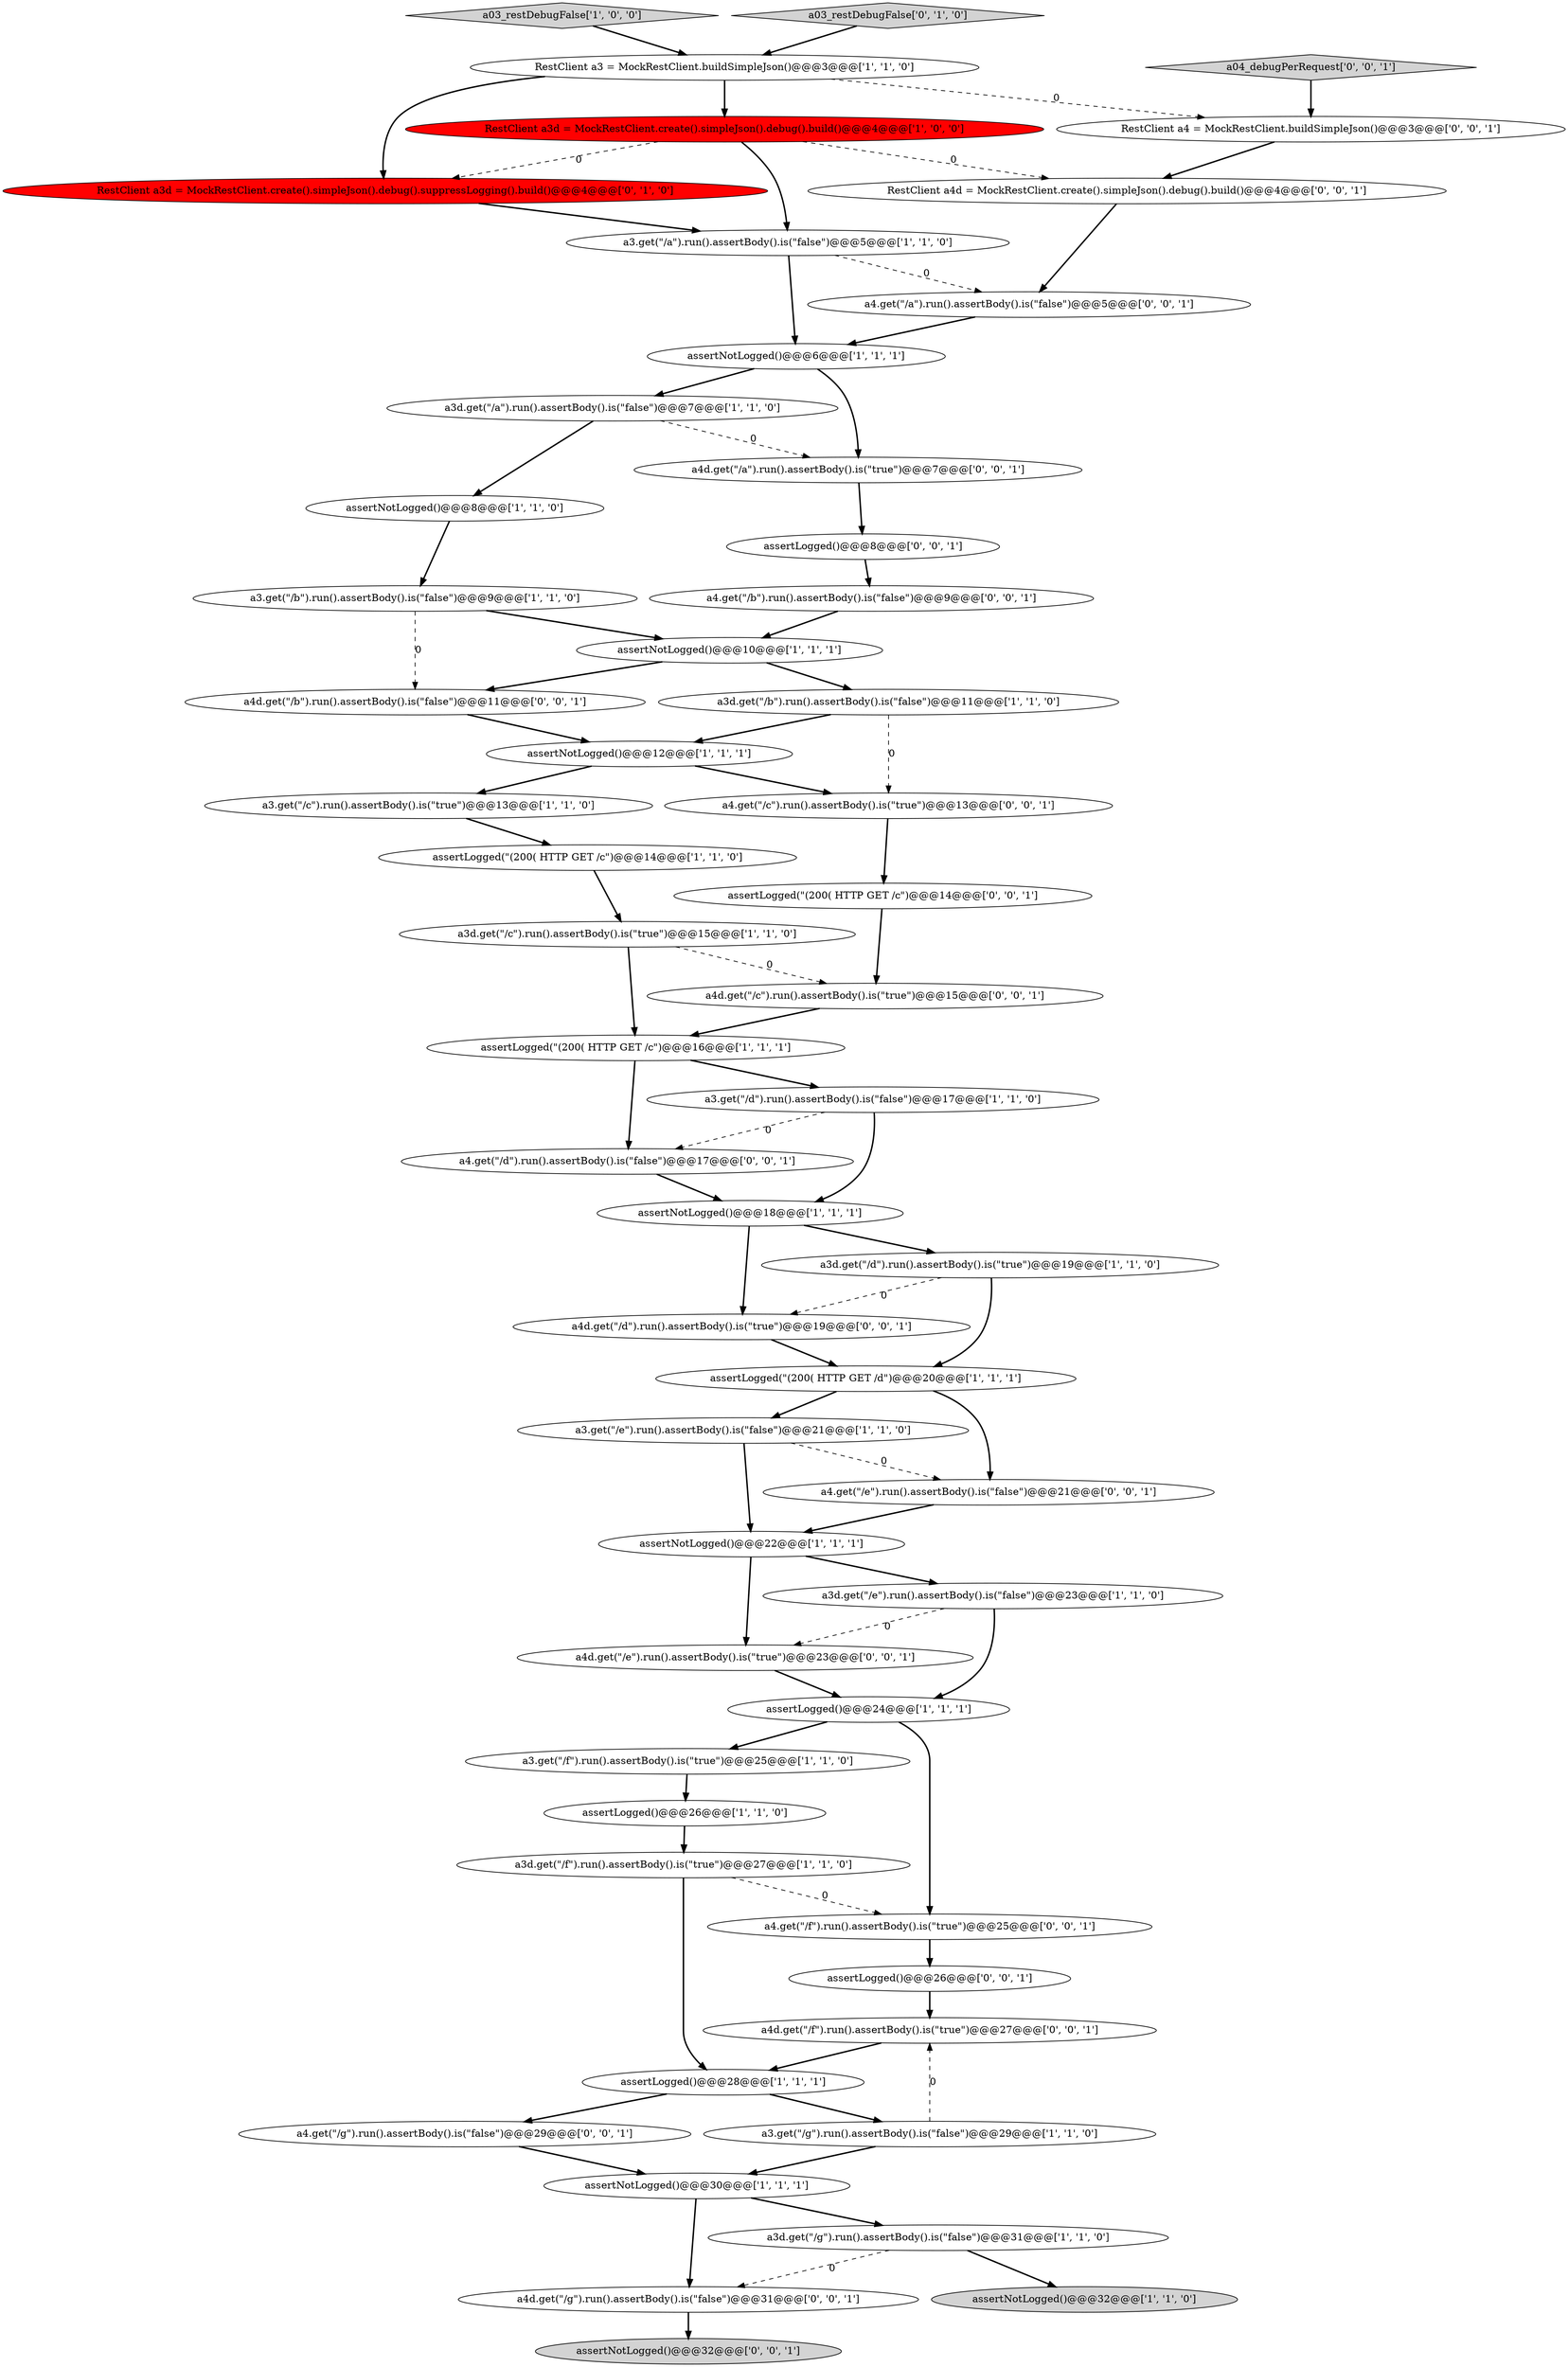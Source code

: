 digraph {
6 [style = filled, label = "a3.get(\"/a\").run().assertBody().is(\"false\")@@@5@@@['1', '1', '0']", fillcolor = white, shape = ellipse image = "AAA0AAABBB1BBB"];
47 [style = filled, label = "a4d.get(\"/f\").run().assertBody().is(\"true\")@@@27@@@['0', '0', '1']", fillcolor = white, shape = ellipse image = "AAA0AAABBB3BBB"];
9 [style = filled, label = "assertLogged()@@@26@@@['1', '1', '0']", fillcolor = white, shape = ellipse image = "AAA0AAABBB1BBB"];
7 [style = filled, label = "a3d.get(\"/c\").run().assertBody().is(\"true\")@@@15@@@['1', '1', '0']", fillcolor = white, shape = ellipse image = "AAA0AAABBB1BBB"];
28 [style = filled, label = "assertNotLogged()@@@18@@@['1', '1', '1']", fillcolor = white, shape = ellipse image = "AAA0AAABBB1BBB"];
51 [style = filled, label = "RestClient a4d = MockRestClient.create().simpleJson().debug().build()@@@4@@@['0', '0', '1']", fillcolor = white, shape = ellipse image = "AAA0AAABBB3BBB"];
36 [style = filled, label = "a4d.get(\"/c\").run().assertBody().is(\"true\")@@@15@@@['0', '0', '1']", fillcolor = white, shape = ellipse image = "AAA0AAABBB3BBB"];
30 [style = filled, label = "assertNotLogged()@@@30@@@['1', '1', '1']", fillcolor = white, shape = ellipse image = "AAA0AAABBB1BBB"];
23 [style = filled, label = "a03_restDebugFalse['1', '0', '0']", fillcolor = lightgray, shape = diamond image = "AAA0AAABBB1BBB"];
34 [style = filled, label = "a4.get(\"/d\").run().assertBody().is(\"false\")@@@17@@@['0', '0', '1']", fillcolor = white, shape = ellipse image = "AAA0AAABBB3BBB"];
35 [style = filled, label = "RestClient a4 = MockRestClient.buildSimpleJson()@@@3@@@['0', '0', '1']", fillcolor = white, shape = ellipse image = "AAA0AAABBB3BBB"];
41 [style = filled, label = "a4d.get(\"/b\").run().assertBody().is(\"false\")@@@11@@@['0', '0', '1']", fillcolor = white, shape = ellipse image = "AAA0AAABBB3BBB"];
11 [style = filled, label = "assertLogged()@@@24@@@['1', '1', '1']", fillcolor = white, shape = ellipse image = "AAA0AAABBB1BBB"];
1 [style = filled, label = "a3.get(\"/c\").run().assertBody().is(\"true\")@@@13@@@['1', '1', '0']", fillcolor = white, shape = ellipse image = "AAA0AAABBB1BBB"];
16 [style = filled, label = "a3.get(\"/f\").run().assertBody().is(\"true\")@@@25@@@['1', '1', '0']", fillcolor = white, shape = ellipse image = "AAA0AAABBB1BBB"];
3 [style = filled, label = "a3.get(\"/g\").run().assertBody().is(\"false\")@@@29@@@['1', '1', '0']", fillcolor = white, shape = ellipse image = "AAA0AAABBB1BBB"];
22 [style = filled, label = "a3d.get(\"/a\").run().assertBody().is(\"false\")@@@7@@@['1', '1', '0']", fillcolor = white, shape = ellipse image = "AAA0AAABBB1BBB"];
46 [style = filled, label = "a4d.get(\"/g\").run().assertBody().is(\"false\")@@@31@@@['0', '0', '1']", fillcolor = white, shape = ellipse image = "AAA0AAABBB3BBB"];
2 [style = filled, label = "assertNotLogged()@@@8@@@['1', '1', '0']", fillcolor = white, shape = ellipse image = "AAA0AAABBB1BBB"];
14 [style = filled, label = "a3.get(\"/e\").run().assertBody().is(\"false\")@@@21@@@['1', '1', '0']", fillcolor = white, shape = ellipse image = "AAA0AAABBB1BBB"];
26 [style = filled, label = "assertLogged(\"(200( HTTP GET /d\")@@@20@@@['1', '1', '1']", fillcolor = white, shape = ellipse image = "AAA0AAABBB1BBB"];
32 [style = filled, label = "RestClient a3d = MockRestClient.create().simpleJson().debug().suppressLogging().build()@@@4@@@['0', '1', '0']", fillcolor = red, shape = ellipse image = "AAA1AAABBB2BBB"];
50 [style = filled, label = "a4.get(\"/f\").run().assertBody().is(\"true\")@@@25@@@['0', '0', '1']", fillcolor = white, shape = ellipse image = "AAA0AAABBB3BBB"];
12 [style = filled, label = "assertLogged()@@@28@@@['1', '1', '1']", fillcolor = white, shape = ellipse image = "AAA0AAABBB1BBB"];
29 [style = filled, label = "assertLogged(\"(200( HTTP GET /c\")@@@14@@@['1', '1', '0']", fillcolor = white, shape = ellipse image = "AAA0AAABBB1BBB"];
5 [style = filled, label = "assertNotLogged()@@@22@@@['1', '1', '1']", fillcolor = white, shape = ellipse image = "AAA0AAABBB1BBB"];
38 [style = filled, label = "a4d.get(\"/a\").run().assertBody().is(\"true\")@@@7@@@['0', '0', '1']", fillcolor = white, shape = ellipse image = "AAA0AAABBB3BBB"];
19 [style = filled, label = "a3.get(\"/d\").run().assertBody().is(\"false\")@@@17@@@['1', '1', '0']", fillcolor = white, shape = ellipse image = "AAA0AAABBB1BBB"];
37 [style = filled, label = "a4d.get(\"/e\").run().assertBody().is(\"true\")@@@23@@@['0', '0', '1']", fillcolor = white, shape = ellipse image = "AAA0AAABBB3BBB"];
42 [style = filled, label = "a4.get(\"/g\").run().assertBody().is(\"false\")@@@29@@@['0', '0', '1']", fillcolor = white, shape = ellipse image = "AAA0AAABBB3BBB"];
4 [style = filled, label = "assertNotLogged()@@@12@@@['1', '1', '1']", fillcolor = white, shape = ellipse image = "AAA0AAABBB1BBB"];
31 [style = filled, label = "a03_restDebugFalse['0', '1', '0']", fillcolor = lightgray, shape = diamond image = "AAA0AAABBB2BBB"];
48 [style = filled, label = "a4.get(\"/a\").run().assertBody().is(\"false\")@@@5@@@['0', '0', '1']", fillcolor = white, shape = ellipse image = "AAA0AAABBB3BBB"];
0 [style = filled, label = "assertNotLogged()@@@6@@@['1', '1', '1']", fillcolor = white, shape = ellipse image = "AAA0AAABBB1BBB"];
44 [style = filled, label = "a4d.get(\"/d\").run().assertBody().is(\"true\")@@@19@@@['0', '0', '1']", fillcolor = white, shape = ellipse image = "AAA0AAABBB3BBB"];
18 [style = filled, label = "assertLogged(\"(200( HTTP GET /c\")@@@16@@@['1', '1', '1']", fillcolor = white, shape = ellipse image = "AAA0AAABBB1BBB"];
39 [style = filled, label = "assertNotLogged()@@@32@@@['0', '0', '1']", fillcolor = lightgray, shape = ellipse image = "AAA0AAABBB3BBB"];
25 [style = filled, label = "assertNotLogged()@@@32@@@['1', '1', '0']", fillcolor = lightgray, shape = ellipse image = "AAA0AAABBB1BBB"];
20 [style = filled, label = "RestClient a3d = MockRestClient.create().simpleJson().debug().build()@@@4@@@['1', '0', '0']", fillcolor = red, shape = ellipse image = "AAA1AAABBB1BBB"];
10 [style = filled, label = "assertNotLogged()@@@10@@@['1', '1', '1']", fillcolor = white, shape = ellipse image = "AAA0AAABBB1BBB"];
45 [style = filled, label = "assertLogged()@@@8@@@['0', '0', '1']", fillcolor = white, shape = ellipse image = "AAA0AAABBB3BBB"];
53 [style = filled, label = "assertLogged()@@@26@@@['0', '0', '1']", fillcolor = white, shape = ellipse image = "AAA0AAABBB3BBB"];
21 [style = filled, label = "RestClient a3 = MockRestClient.buildSimpleJson()@@@3@@@['1', '1', '0']", fillcolor = white, shape = ellipse image = "AAA0AAABBB1BBB"];
17 [style = filled, label = "a3d.get(\"/f\").run().assertBody().is(\"true\")@@@27@@@['1', '1', '0']", fillcolor = white, shape = ellipse image = "AAA0AAABBB1BBB"];
13 [style = filled, label = "a3d.get(\"/g\").run().assertBody().is(\"false\")@@@31@@@['1', '1', '0']", fillcolor = white, shape = ellipse image = "AAA0AAABBB1BBB"];
40 [style = filled, label = "a4.get(\"/c\").run().assertBody().is(\"true\")@@@13@@@['0', '0', '1']", fillcolor = white, shape = ellipse image = "AAA0AAABBB3BBB"];
52 [style = filled, label = "assertLogged(\"(200( HTTP GET /c\")@@@14@@@['0', '0', '1']", fillcolor = white, shape = ellipse image = "AAA0AAABBB3BBB"];
33 [style = filled, label = "a4.get(\"/b\").run().assertBody().is(\"false\")@@@9@@@['0', '0', '1']", fillcolor = white, shape = ellipse image = "AAA0AAABBB3BBB"];
15 [style = filled, label = "a3d.get(\"/b\").run().assertBody().is(\"false\")@@@11@@@['1', '1', '0']", fillcolor = white, shape = ellipse image = "AAA0AAABBB1BBB"];
43 [style = filled, label = "a4.get(\"/e\").run().assertBody().is(\"false\")@@@21@@@['0', '0', '1']", fillcolor = white, shape = ellipse image = "AAA0AAABBB3BBB"];
24 [style = filled, label = "a3d.get(\"/e\").run().assertBody().is(\"false\")@@@23@@@['1', '1', '0']", fillcolor = white, shape = ellipse image = "AAA0AAABBB1BBB"];
27 [style = filled, label = "a3.get(\"/b\").run().assertBody().is(\"false\")@@@9@@@['1', '1', '0']", fillcolor = white, shape = ellipse image = "AAA0AAABBB1BBB"];
49 [style = filled, label = "a04_debugPerRequest['0', '0', '1']", fillcolor = lightgray, shape = diamond image = "AAA0AAABBB3BBB"];
8 [style = filled, label = "a3d.get(\"/d\").run().assertBody().is(\"true\")@@@19@@@['1', '1', '0']", fillcolor = white, shape = ellipse image = "AAA0AAABBB1BBB"];
4->40 [style = bold, label=""];
11->16 [style = bold, label=""];
13->25 [style = bold, label=""];
30->13 [style = bold, label=""];
22->2 [style = bold, label=""];
10->15 [style = bold, label=""];
27->41 [style = dashed, label="0"];
37->11 [style = bold, label=""];
49->35 [style = bold, label=""];
40->52 [style = bold, label=""];
20->51 [style = dashed, label="0"];
17->50 [style = dashed, label="0"];
18->34 [style = bold, label=""];
47->12 [style = bold, label=""];
18->19 [style = bold, label=""];
26->14 [style = bold, label=""];
45->33 [style = bold, label=""];
41->4 [style = bold, label=""];
53->47 [style = bold, label=""];
6->48 [style = dashed, label="0"];
9->17 [style = bold, label=""];
26->43 [style = bold, label=""];
38->45 [style = bold, label=""];
6->0 [style = bold, label=""];
31->21 [style = bold, label=""];
33->10 [style = bold, label=""];
20->6 [style = bold, label=""];
12->42 [style = bold, label=""];
46->39 [style = bold, label=""];
10->41 [style = bold, label=""];
15->40 [style = dashed, label="0"];
32->6 [style = bold, label=""];
48->0 [style = bold, label=""];
0->38 [style = bold, label=""];
13->46 [style = dashed, label="0"];
34->28 [style = bold, label=""];
19->34 [style = dashed, label="0"];
14->43 [style = dashed, label="0"];
24->37 [style = dashed, label="0"];
17->12 [style = bold, label=""];
51->48 [style = bold, label=""];
21->20 [style = bold, label=""];
23->21 [style = bold, label=""];
44->26 [style = bold, label=""];
43->5 [style = bold, label=""];
42->30 [style = bold, label=""];
24->11 [style = bold, label=""];
30->46 [style = bold, label=""];
5->24 [style = bold, label=""];
0->22 [style = bold, label=""];
28->8 [style = bold, label=""];
27->10 [style = bold, label=""];
21->32 [style = bold, label=""];
36->18 [style = bold, label=""];
15->4 [style = bold, label=""];
22->38 [style = dashed, label="0"];
28->44 [style = bold, label=""];
7->18 [style = bold, label=""];
2->27 [style = bold, label=""];
29->7 [style = bold, label=""];
11->50 [style = bold, label=""];
4->1 [style = bold, label=""];
12->3 [style = bold, label=""];
52->36 [style = bold, label=""];
19->28 [style = bold, label=""];
20->32 [style = dashed, label="0"];
21->35 [style = dashed, label="0"];
1->29 [style = bold, label=""];
8->44 [style = dashed, label="0"];
3->30 [style = bold, label=""];
35->51 [style = bold, label=""];
16->9 [style = bold, label=""];
5->37 [style = bold, label=""];
50->53 [style = bold, label=""];
7->36 [style = dashed, label="0"];
14->5 [style = bold, label=""];
8->26 [style = bold, label=""];
3->47 [style = dashed, label="0"];
}
